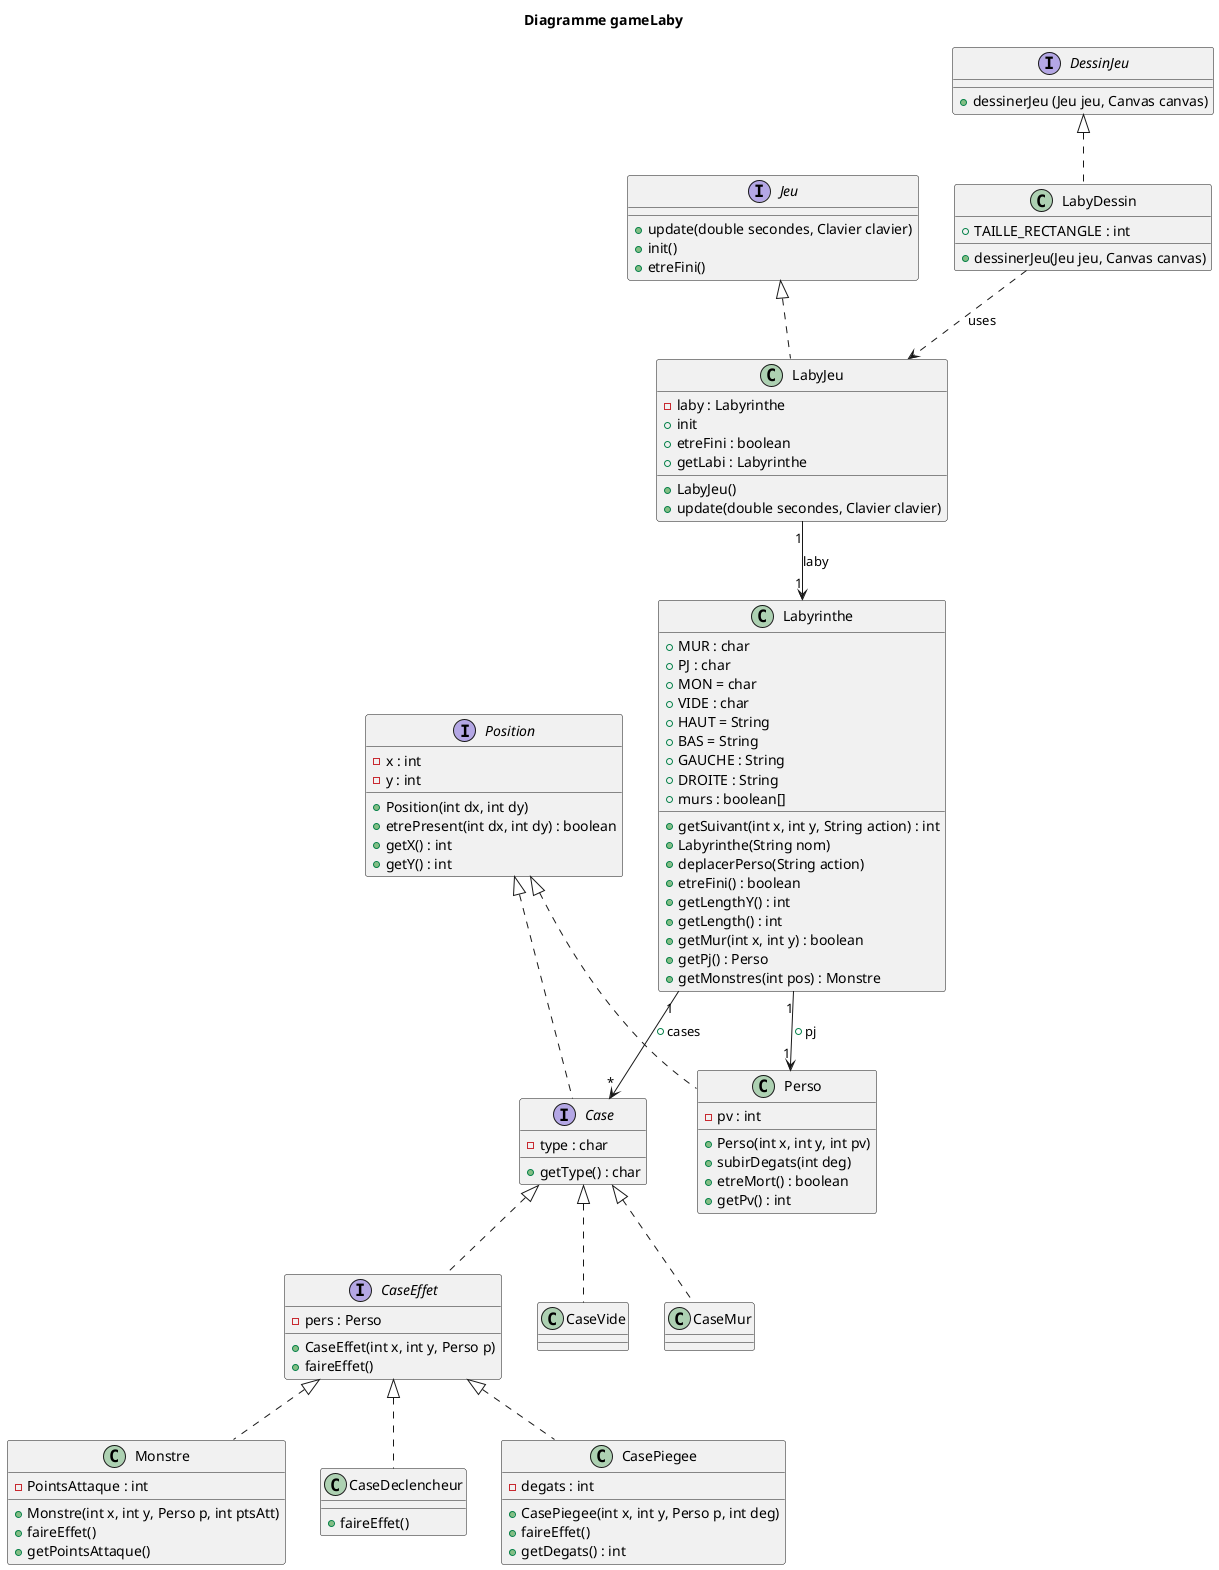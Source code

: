 @startuml
'https://plantuml.com/class-diagram

title Diagramme gameLaby

interface Jeu {
    +update(double secondes, Clavier clavier)
    +init()
    +etreFini()
    }

interface DessinJeu {
    +dessinerJeu (Jeu jeu, Canvas canvas)
    }



class LabyDessin{
    +TAILLE_RECTANGLE : int
    +dessinerJeu(Jeu jeu, Canvas canvas)
}

class LabyJeu{
    -laby : Labyrinthe
    +LabyJeu()
    +update(double secondes, Clavier clavier)
    +init
    +etreFini : boolean
    +getLabi : Labyrinthe
    }

interface Position{
    -x : int
    -y : int
    +Position(int dx, int dy)
    +etrePresent(int dx, int dy) : boolean
    +getX() : int
    +getY() : int
    }

interface Case {
    - type : char

    +getType() : char

    }

interface CaseEffet {
    -pers : Perso
    +CaseEffet(int x, int y, Perso p)
    +faireEffet()

}

class Perso {
    -pv : int
    +Perso(int x, int y, int pv)
    +subirDegats(int deg)
    +etreMort() : boolean
    +getPv() : int
}

class Monstre {
    -PointsAttaque : int
    +Monstre(int x, int y, Perso p, int ptsAtt)
    +faireEffet()
    +getPointsAttaque()
}

class Labyrinthe{
    +MUR : char
    +PJ : char
    +MON = char
    +VIDE : char
    +HAUT = String
    +BAS = String
    +GAUCHE : String
    +DROITE : String
    +murs : boolean[]
    +getSuivant(int x, int y, String action) : int
    +Labyrinthe(String nom)
    +deplacerPerso(String action)
    +etreFini() : boolean
     +getLengthY() : int
     +getLength() : int
     +getMur(int x, int y) : boolean
     +getPj() : Perso
     +getMonstres(int pos) : Monstre


    }

class CaseVide {

}

class CaseMur {

}

class CaseDeclencheur {
    +faireEffet()

}

class CasePiegee {
    -degats : int
    +CasePiegee(int x, int y, Perso p, int deg)
    +faireEffet()
    +getDegats() : int

}


DessinJeu <|.. LabyDessin
Jeu <|.. LabyJeu
Position <|.. Perso
Position <|.. Case
CaseEffet <|.. Monstre
Case <|.. CaseEffet
Labyrinthe "1" --> "1" Perso : +pj
Labyrinthe "1" --> "*" Case : +cases
LabyDessin ..> LabyJeu : uses
LabyJeu "1" --> "1" Labyrinthe : laby
Case <|.. CaseVide
Case <|.. CaseMur
CaseEffet <|.. CaseDeclencheur
CaseEffet <|.. CasePiegee


@enduml